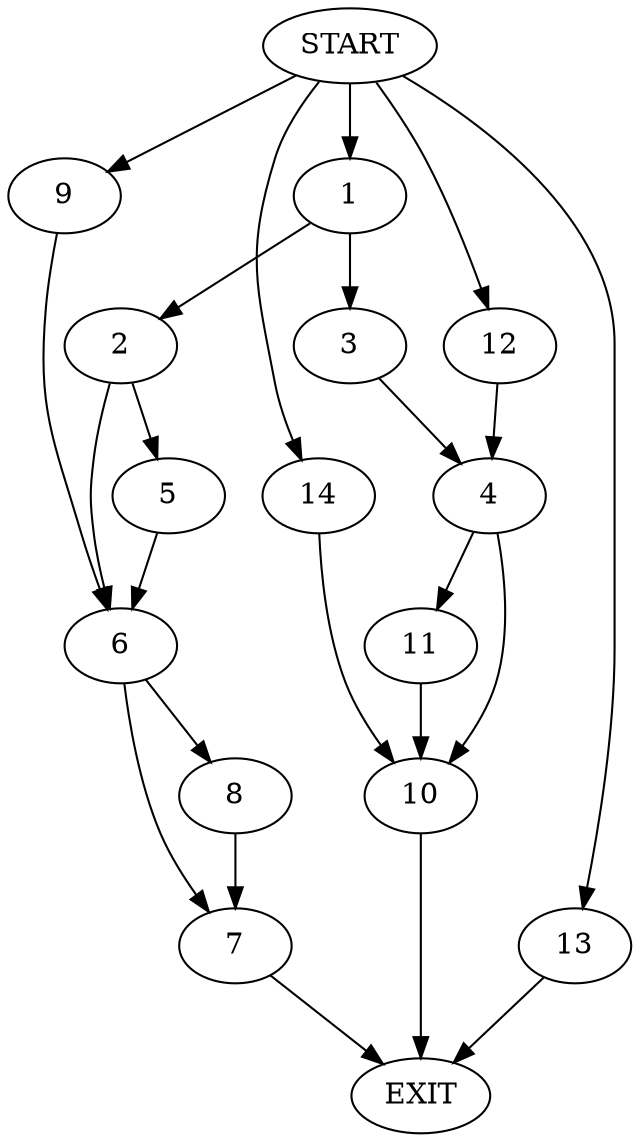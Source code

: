 digraph {
0 [label="START"]
15 [label="EXIT"]
0 -> 1
1 -> 2
1 -> 3
3 -> 4
2 -> 5
2 -> 6
5 -> 6
6 -> 7
6 -> 8
0 -> 9
9 -> 6
8 -> 7
7 -> 15
4 -> 10
4 -> 11
0 -> 12
12 -> 4
10 -> 15
11 -> 10
0 -> 13
13 -> 15
0 -> 14
14 -> 10
}
